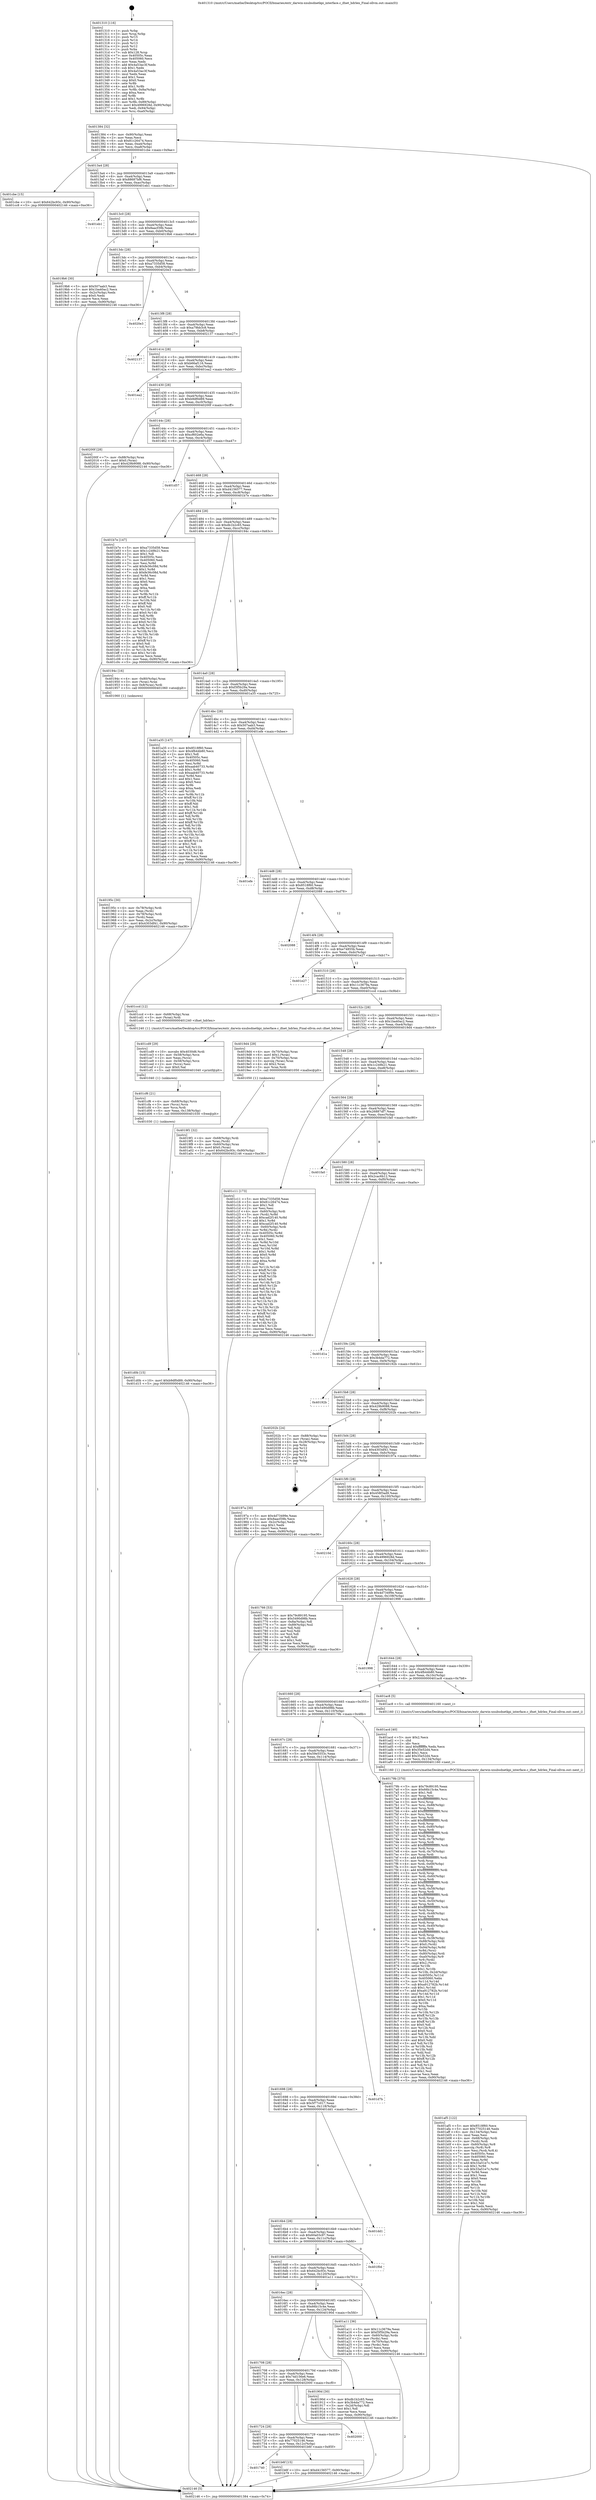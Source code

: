 digraph "0x401310" {
  label = "0x401310 (/mnt/c/Users/mathe/Desktop/tcc/POCII/binaries/extr_darwin-xnubsdnetkpi_interface.c_ifnet_hdrlen_Final-ollvm.out::main(0))"
  labelloc = "t"
  node[shape=record]

  Entry [label="",width=0.3,height=0.3,shape=circle,fillcolor=black,style=filled]
  "0x401384" [label="{
     0x401384 [32]\l
     | [instrs]\l
     &nbsp;&nbsp;0x401384 \<+6\>: mov -0x90(%rbp),%eax\l
     &nbsp;&nbsp;0x40138a \<+2\>: mov %eax,%ecx\l
     &nbsp;&nbsp;0x40138c \<+6\>: sub $0x81c26474,%ecx\l
     &nbsp;&nbsp;0x401392 \<+6\>: mov %eax,-0xa4(%rbp)\l
     &nbsp;&nbsp;0x401398 \<+6\>: mov %ecx,-0xa8(%rbp)\l
     &nbsp;&nbsp;0x40139e \<+6\>: je 0000000000401cbe \<main+0x9ae\>\l
  }"]
  "0x401cbe" [label="{
     0x401cbe [15]\l
     | [instrs]\l
     &nbsp;&nbsp;0x401cbe \<+10\>: movl $0x642bc93c,-0x90(%rbp)\l
     &nbsp;&nbsp;0x401cc8 \<+5\>: jmp 0000000000402146 \<main+0xe36\>\l
  }"]
  "0x4013a4" [label="{
     0x4013a4 [28]\l
     | [instrs]\l
     &nbsp;&nbsp;0x4013a4 \<+5\>: jmp 00000000004013a9 \<main+0x99\>\l
     &nbsp;&nbsp;0x4013a9 \<+6\>: mov -0xa4(%rbp),%eax\l
     &nbsp;&nbsp;0x4013af \<+5\>: sub $0x88687bf6,%eax\l
     &nbsp;&nbsp;0x4013b4 \<+6\>: mov %eax,-0xac(%rbp)\l
     &nbsp;&nbsp;0x4013ba \<+6\>: je 0000000000401eb1 \<main+0xba1\>\l
  }"]
  Exit [label="",width=0.3,height=0.3,shape=circle,fillcolor=black,style=filled,peripheries=2]
  "0x401eb1" [label="{
     0x401eb1\l
  }", style=dashed]
  "0x4013c0" [label="{
     0x4013c0 [28]\l
     | [instrs]\l
     &nbsp;&nbsp;0x4013c0 \<+5\>: jmp 00000000004013c5 \<main+0xb5\>\l
     &nbsp;&nbsp;0x4013c5 \<+6\>: mov -0xa4(%rbp),%eax\l
     &nbsp;&nbsp;0x4013cb \<+5\>: sub $0x8aacf39b,%eax\l
     &nbsp;&nbsp;0x4013d0 \<+6\>: mov %eax,-0xb0(%rbp)\l
     &nbsp;&nbsp;0x4013d6 \<+6\>: je 00000000004019b6 \<main+0x6a6\>\l
  }"]
  "0x401d0b" [label="{
     0x401d0b [15]\l
     | [instrs]\l
     &nbsp;&nbsp;0x401d0b \<+10\>: movl $0xb9df0d89,-0x90(%rbp)\l
     &nbsp;&nbsp;0x401d15 \<+5\>: jmp 0000000000402146 \<main+0xe36\>\l
  }"]
  "0x4019b6" [label="{
     0x4019b6 [30]\l
     | [instrs]\l
     &nbsp;&nbsp;0x4019b6 \<+5\>: mov $0x507aab3,%eax\l
     &nbsp;&nbsp;0x4019bb \<+5\>: mov $0x1ba40ac2,%ecx\l
     &nbsp;&nbsp;0x4019c0 \<+3\>: mov -0x2c(%rbp),%edx\l
     &nbsp;&nbsp;0x4019c3 \<+3\>: cmp $0x0,%edx\l
     &nbsp;&nbsp;0x4019c6 \<+3\>: cmove %ecx,%eax\l
     &nbsp;&nbsp;0x4019c9 \<+6\>: mov %eax,-0x90(%rbp)\l
     &nbsp;&nbsp;0x4019cf \<+5\>: jmp 0000000000402146 \<main+0xe36\>\l
  }"]
  "0x4013dc" [label="{
     0x4013dc [28]\l
     | [instrs]\l
     &nbsp;&nbsp;0x4013dc \<+5\>: jmp 00000000004013e1 \<main+0xd1\>\l
     &nbsp;&nbsp;0x4013e1 \<+6\>: mov -0xa4(%rbp),%eax\l
     &nbsp;&nbsp;0x4013e7 \<+5\>: sub $0xa7335d58,%eax\l
     &nbsp;&nbsp;0x4013ec \<+6\>: mov %eax,-0xb4(%rbp)\l
     &nbsp;&nbsp;0x4013f2 \<+6\>: je 00000000004020e3 \<main+0xdd3\>\l
  }"]
  "0x401cf6" [label="{
     0x401cf6 [21]\l
     | [instrs]\l
     &nbsp;&nbsp;0x401cf6 \<+4\>: mov -0x68(%rbp),%rcx\l
     &nbsp;&nbsp;0x401cfa \<+3\>: mov (%rcx),%rcx\l
     &nbsp;&nbsp;0x401cfd \<+3\>: mov %rcx,%rdi\l
     &nbsp;&nbsp;0x401d00 \<+6\>: mov %eax,-0x138(%rbp)\l
     &nbsp;&nbsp;0x401d06 \<+5\>: call 0000000000401030 \<free@plt\>\l
     | [calls]\l
     &nbsp;&nbsp;0x401030 \{1\} (unknown)\l
  }"]
  "0x4020e3" [label="{
     0x4020e3\l
  }", style=dashed]
  "0x4013f8" [label="{
     0x4013f8 [28]\l
     | [instrs]\l
     &nbsp;&nbsp;0x4013f8 \<+5\>: jmp 00000000004013fd \<main+0xed\>\l
     &nbsp;&nbsp;0x4013fd \<+6\>: mov -0xa4(%rbp),%eax\l
     &nbsp;&nbsp;0x401403 \<+5\>: sub $0xa79bb3c8,%eax\l
     &nbsp;&nbsp;0x401408 \<+6\>: mov %eax,-0xb8(%rbp)\l
     &nbsp;&nbsp;0x40140e \<+6\>: je 0000000000402137 \<main+0xe27\>\l
  }"]
  "0x401cd9" [label="{
     0x401cd9 [29]\l
     | [instrs]\l
     &nbsp;&nbsp;0x401cd9 \<+10\>: movabs $0x4030d6,%rdi\l
     &nbsp;&nbsp;0x401ce3 \<+4\>: mov -0x58(%rbp),%rcx\l
     &nbsp;&nbsp;0x401ce7 \<+2\>: mov %eax,(%rcx)\l
     &nbsp;&nbsp;0x401ce9 \<+4\>: mov -0x58(%rbp),%rcx\l
     &nbsp;&nbsp;0x401ced \<+2\>: mov (%rcx),%esi\l
     &nbsp;&nbsp;0x401cef \<+2\>: mov $0x0,%al\l
     &nbsp;&nbsp;0x401cf1 \<+5\>: call 0000000000401040 \<printf@plt\>\l
     | [calls]\l
     &nbsp;&nbsp;0x401040 \{1\} (unknown)\l
  }"]
  "0x402137" [label="{
     0x402137\l
  }", style=dashed]
  "0x401414" [label="{
     0x401414 [28]\l
     | [instrs]\l
     &nbsp;&nbsp;0x401414 \<+5\>: jmp 0000000000401419 \<main+0x109\>\l
     &nbsp;&nbsp;0x401419 \<+6\>: mov -0xa4(%rbp),%eax\l
     &nbsp;&nbsp;0x40141f \<+5\>: sub $0xb66af116,%eax\l
     &nbsp;&nbsp;0x401424 \<+6\>: mov %eax,-0xbc(%rbp)\l
     &nbsp;&nbsp;0x40142a \<+6\>: je 0000000000401ea2 \<main+0xb92\>\l
  }"]
  "0x401740" [label="{
     0x401740\l
  }", style=dashed]
  "0x401ea2" [label="{
     0x401ea2\l
  }", style=dashed]
  "0x401430" [label="{
     0x401430 [28]\l
     | [instrs]\l
     &nbsp;&nbsp;0x401430 \<+5\>: jmp 0000000000401435 \<main+0x125\>\l
     &nbsp;&nbsp;0x401435 \<+6\>: mov -0xa4(%rbp),%eax\l
     &nbsp;&nbsp;0x40143b \<+5\>: sub $0xb9df0d89,%eax\l
     &nbsp;&nbsp;0x401440 \<+6\>: mov %eax,-0xc0(%rbp)\l
     &nbsp;&nbsp;0x401446 \<+6\>: je 000000000040200f \<main+0xcff\>\l
  }"]
  "0x401b6f" [label="{
     0x401b6f [15]\l
     | [instrs]\l
     &nbsp;&nbsp;0x401b6f \<+10\>: movl $0xd4156577,-0x90(%rbp)\l
     &nbsp;&nbsp;0x401b79 \<+5\>: jmp 0000000000402146 \<main+0xe36\>\l
  }"]
  "0x40200f" [label="{
     0x40200f [28]\l
     | [instrs]\l
     &nbsp;&nbsp;0x40200f \<+7\>: mov -0x88(%rbp),%rax\l
     &nbsp;&nbsp;0x402016 \<+6\>: movl $0x0,(%rax)\l
     &nbsp;&nbsp;0x40201c \<+10\>: movl $0x429b9088,-0x90(%rbp)\l
     &nbsp;&nbsp;0x402026 \<+5\>: jmp 0000000000402146 \<main+0xe36\>\l
  }"]
  "0x40144c" [label="{
     0x40144c [28]\l
     | [instrs]\l
     &nbsp;&nbsp;0x40144c \<+5\>: jmp 0000000000401451 \<main+0x141\>\l
     &nbsp;&nbsp;0x401451 \<+6\>: mov -0xa4(%rbp),%eax\l
     &nbsp;&nbsp;0x401457 \<+5\>: sub $0xcf602e6a,%eax\l
     &nbsp;&nbsp;0x40145c \<+6\>: mov %eax,-0xc4(%rbp)\l
     &nbsp;&nbsp;0x401462 \<+6\>: je 0000000000401d57 \<main+0xa47\>\l
  }"]
  "0x401724" [label="{
     0x401724 [28]\l
     | [instrs]\l
     &nbsp;&nbsp;0x401724 \<+5\>: jmp 0000000000401729 \<main+0x419\>\l
     &nbsp;&nbsp;0x401729 \<+6\>: mov -0xa4(%rbp),%eax\l
     &nbsp;&nbsp;0x40172f \<+5\>: sub $0x77025146,%eax\l
     &nbsp;&nbsp;0x401734 \<+6\>: mov %eax,-0x12c(%rbp)\l
     &nbsp;&nbsp;0x40173a \<+6\>: je 0000000000401b6f \<main+0x85f\>\l
  }"]
  "0x401d57" [label="{
     0x401d57\l
  }", style=dashed]
  "0x401468" [label="{
     0x401468 [28]\l
     | [instrs]\l
     &nbsp;&nbsp;0x401468 \<+5\>: jmp 000000000040146d \<main+0x15d\>\l
     &nbsp;&nbsp;0x40146d \<+6\>: mov -0xa4(%rbp),%eax\l
     &nbsp;&nbsp;0x401473 \<+5\>: sub $0xd4156577,%eax\l
     &nbsp;&nbsp;0x401478 \<+6\>: mov %eax,-0xc8(%rbp)\l
     &nbsp;&nbsp;0x40147e \<+6\>: je 0000000000401b7e \<main+0x86e\>\l
  }"]
  "0x402000" [label="{
     0x402000\l
  }", style=dashed]
  "0x401b7e" [label="{
     0x401b7e [147]\l
     | [instrs]\l
     &nbsp;&nbsp;0x401b7e \<+5\>: mov $0xa7335d58,%eax\l
     &nbsp;&nbsp;0x401b83 \<+5\>: mov $0x1c249b21,%ecx\l
     &nbsp;&nbsp;0x401b88 \<+2\>: mov $0x1,%dl\l
     &nbsp;&nbsp;0x401b8a \<+7\>: mov 0x40505c,%esi\l
     &nbsp;&nbsp;0x401b91 \<+7\>: mov 0x405060,%edi\l
     &nbsp;&nbsp;0x401b98 \<+3\>: mov %esi,%r8d\l
     &nbsp;&nbsp;0x401b9b \<+7\>: add $0xfe36c08d,%r8d\l
     &nbsp;&nbsp;0x401ba2 \<+4\>: sub $0x1,%r8d\l
     &nbsp;&nbsp;0x401ba6 \<+7\>: sub $0xfe36c08d,%r8d\l
     &nbsp;&nbsp;0x401bad \<+4\>: imul %r8d,%esi\l
     &nbsp;&nbsp;0x401bb1 \<+3\>: and $0x1,%esi\l
     &nbsp;&nbsp;0x401bb4 \<+3\>: cmp $0x0,%esi\l
     &nbsp;&nbsp;0x401bb7 \<+4\>: sete %r9b\l
     &nbsp;&nbsp;0x401bbb \<+3\>: cmp $0xa,%edi\l
     &nbsp;&nbsp;0x401bbe \<+4\>: setl %r10b\l
     &nbsp;&nbsp;0x401bc2 \<+3\>: mov %r9b,%r11b\l
     &nbsp;&nbsp;0x401bc5 \<+4\>: xor $0xff,%r11b\l
     &nbsp;&nbsp;0x401bc9 \<+3\>: mov %r10b,%bl\l
     &nbsp;&nbsp;0x401bcc \<+3\>: xor $0xff,%bl\l
     &nbsp;&nbsp;0x401bcf \<+3\>: xor $0x0,%dl\l
     &nbsp;&nbsp;0x401bd2 \<+3\>: mov %r11b,%r14b\l
     &nbsp;&nbsp;0x401bd5 \<+4\>: and $0x0,%r14b\l
     &nbsp;&nbsp;0x401bd9 \<+3\>: and %dl,%r9b\l
     &nbsp;&nbsp;0x401bdc \<+3\>: mov %bl,%r15b\l
     &nbsp;&nbsp;0x401bdf \<+4\>: and $0x0,%r15b\l
     &nbsp;&nbsp;0x401be3 \<+3\>: and %dl,%r10b\l
     &nbsp;&nbsp;0x401be6 \<+3\>: or %r9b,%r14b\l
     &nbsp;&nbsp;0x401be9 \<+3\>: or %r10b,%r15b\l
     &nbsp;&nbsp;0x401bec \<+3\>: xor %r15b,%r14b\l
     &nbsp;&nbsp;0x401bef \<+3\>: or %bl,%r11b\l
     &nbsp;&nbsp;0x401bf2 \<+4\>: xor $0xff,%r11b\l
     &nbsp;&nbsp;0x401bf6 \<+3\>: or $0x0,%dl\l
     &nbsp;&nbsp;0x401bf9 \<+3\>: and %dl,%r11b\l
     &nbsp;&nbsp;0x401bfc \<+3\>: or %r11b,%r14b\l
     &nbsp;&nbsp;0x401bff \<+4\>: test $0x1,%r14b\l
     &nbsp;&nbsp;0x401c03 \<+3\>: cmovne %ecx,%eax\l
     &nbsp;&nbsp;0x401c06 \<+6\>: mov %eax,-0x90(%rbp)\l
     &nbsp;&nbsp;0x401c0c \<+5\>: jmp 0000000000402146 \<main+0xe36\>\l
  }"]
  "0x401484" [label="{
     0x401484 [28]\l
     | [instrs]\l
     &nbsp;&nbsp;0x401484 \<+5\>: jmp 0000000000401489 \<main+0x179\>\l
     &nbsp;&nbsp;0x401489 \<+6\>: mov -0xa4(%rbp),%eax\l
     &nbsp;&nbsp;0x40148f \<+5\>: sub $0xdb1b2c65,%eax\l
     &nbsp;&nbsp;0x401494 \<+6\>: mov %eax,-0xcc(%rbp)\l
     &nbsp;&nbsp;0x40149a \<+6\>: je 000000000040194c \<main+0x63c\>\l
  }"]
  "0x401af5" [label="{
     0x401af5 [122]\l
     | [instrs]\l
     &nbsp;&nbsp;0x401af5 \<+5\>: mov $0x8518f60,%ecx\l
     &nbsp;&nbsp;0x401afa \<+5\>: mov $0x77025146,%edx\l
     &nbsp;&nbsp;0x401aff \<+6\>: mov -0x134(%rbp),%esi\l
     &nbsp;&nbsp;0x401b05 \<+3\>: imul %eax,%esi\l
     &nbsp;&nbsp;0x401b08 \<+4\>: mov -0x68(%rbp),%rdi\l
     &nbsp;&nbsp;0x401b0c \<+3\>: mov (%rdi),%rdi\l
     &nbsp;&nbsp;0x401b0f \<+4\>: mov -0x60(%rbp),%r8\l
     &nbsp;&nbsp;0x401b13 \<+3\>: movslq (%r8),%r8\l
     &nbsp;&nbsp;0x401b16 \<+4\>: mov %esi,(%rdi,%r8,4)\l
     &nbsp;&nbsp;0x401b1a \<+7\>: mov 0x40505c,%eax\l
     &nbsp;&nbsp;0x401b21 \<+7\>: mov 0x405060,%esi\l
     &nbsp;&nbsp;0x401b28 \<+3\>: mov %eax,%r9d\l
     &nbsp;&nbsp;0x401b2b \<+7\>: add $0x33a51e7c,%r9d\l
     &nbsp;&nbsp;0x401b32 \<+4\>: sub $0x1,%r9d\l
     &nbsp;&nbsp;0x401b36 \<+7\>: sub $0x33a51e7c,%r9d\l
     &nbsp;&nbsp;0x401b3d \<+4\>: imul %r9d,%eax\l
     &nbsp;&nbsp;0x401b41 \<+3\>: and $0x1,%eax\l
     &nbsp;&nbsp;0x401b44 \<+3\>: cmp $0x0,%eax\l
     &nbsp;&nbsp;0x401b47 \<+4\>: sete %r10b\l
     &nbsp;&nbsp;0x401b4b \<+3\>: cmp $0xa,%esi\l
     &nbsp;&nbsp;0x401b4e \<+4\>: setl %r11b\l
     &nbsp;&nbsp;0x401b52 \<+3\>: mov %r10b,%bl\l
     &nbsp;&nbsp;0x401b55 \<+3\>: and %r11b,%bl\l
     &nbsp;&nbsp;0x401b58 \<+3\>: xor %r11b,%r10b\l
     &nbsp;&nbsp;0x401b5b \<+3\>: or %r10b,%bl\l
     &nbsp;&nbsp;0x401b5e \<+3\>: test $0x1,%bl\l
     &nbsp;&nbsp;0x401b61 \<+3\>: cmovne %edx,%ecx\l
     &nbsp;&nbsp;0x401b64 \<+6\>: mov %ecx,-0x90(%rbp)\l
     &nbsp;&nbsp;0x401b6a \<+5\>: jmp 0000000000402146 \<main+0xe36\>\l
  }"]
  "0x40194c" [label="{
     0x40194c [16]\l
     | [instrs]\l
     &nbsp;&nbsp;0x40194c \<+4\>: mov -0x80(%rbp),%rax\l
     &nbsp;&nbsp;0x401950 \<+3\>: mov (%rax),%rax\l
     &nbsp;&nbsp;0x401953 \<+4\>: mov 0x8(%rax),%rdi\l
     &nbsp;&nbsp;0x401957 \<+5\>: call 0000000000401060 \<atoi@plt\>\l
     | [calls]\l
     &nbsp;&nbsp;0x401060 \{1\} (unknown)\l
  }"]
  "0x4014a0" [label="{
     0x4014a0 [28]\l
     | [instrs]\l
     &nbsp;&nbsp;0x4014a0 \<+5\>: jmp 00000000004014a5 \<main+0x195\>\l
     &nbsp;&nbsp;0x4014a5 \<+6\>: mov -0xa4(%rbp),%eax\l
     &nbsp;&nbsp;0x4014ab \<+5\>: sub $0xf3f5b29a,%eax\l
     &nbsp;&nbsp;0x4014b0 \<+6\>: mov %eax,-0xd0(%rbp)\l
     &nbsp;&nbsp;0x4014b6 \<+6\>: je 0000000000401a35 \<main+0x725\>\l
  }"]
  "0x401acd" [label="{
     0x401acd [40]\l
     | [instrs]\l
     &nbsp;&nbsp;0x401acd \<+5\>: mov $0x2,%ecx\l
     &nbsp;&nbsp;0x401ad2 \<+1\>: cltd\l
     &nbsp;&nbsp;0x401ad3 \<+2\>: idiv %ecx\l
     &nbsp;&nbsp;0x401ad5 \<+6\>: imul $0xfffffffe,%edx,%ecx\l
     &nbsp;&nbsp;0x401adb \<+6\>: sub $0x35e52d4,%ecx\l
     &nbsp;&nbsp;0x401ae1 \<+3\>: add $0x1,%ecx\l
     &nbsp;&nbsp;0x401ae4 \<+6\>: add $0x35e52d4,%ecx\l
     &nbsp;&nbsp;0x401aea \<+6\>: mov %ecx,-0x134(%rbp)\l
     &nbsp;&nbsp;0x401af0 \<+5\>: call 0000000000401160 \<next_i\>\l
     | [calls]\l
     &nbsp;&nbsp;0x401160 \{1\} (/mnt/c/Users/mathe/Desktop/tcc/POCII/binaries/extr_darwin-xnubsdnetkpi_interface.c_ifnet_hdrlen_Final-ollvm.out::next_i)\l
  }"]
  "0x401a35" [label="{
     0x401a35 [147]\l
     | [instrs]\l
     &nbsp;&nbsp;0x401a35 \<+5\>: mov $0x8518f60,%eax\l
     &nbsp;&nbsp;0x401a3a \<+5\>: mov $0x4fb44b80,%ecx\l
     &nbsp;&nbsp;0x401a3f \<+2\>: mov $0x1,%dl\l
     &nbsp;&nbsp;0x401a41 \<+7\>: mov 0x40505c,%esi\l
     &nbsp;&nbsp;0x401a48 \<+7\>: mov 0x405060,%edi\l
     &nbsp;&nbsp;0x401a4f \<+3\>: mov %esi,%r8d\l
     &nbsp;&nbsp;0x401a52 \<+7\>: add $0xaab40733,%r8d\l
     &nbsp;&nbsp;0x401a59 \<+4\>: sub $0x1,%r8d\l
     &nbsp;&nbsp;0x401a5d \<+7\>: sub $0xaab40733,%r8d\l
     &nbsp;&nbsp;0x401a64 \<+4\>: imul %r8d,%esi\l
     &nbsp;&nbsp;0x401a68 \<+3\>: and $0x1,%esi\l
     &nbsp;&nbsp;0x401a6b \<+3\>: cmp $0x0,%esi\l
     &nbsp;&nbsp;0x401a6e \<+4\>: sete %r9b\l
     &nbsp;&nbsp;0x401a72 \<+3\>: cmp $0xa,%edi\l
     &nbsp;&nbsp;0x401a75 \<+4\>: setl %r10b\l
     &nbsp;&nbsp;0x401a79 \<+3\>: mov %r9b,%r11b\l
     &nbsp;&nbsp;0x401a7c \<+4\>: xor $0xff,%r11b\l
     &nbsp;&nbsp;0x401a80 \<+3\>: mov %r10b,%bl\l
     &nbsp;&nbsp;0x401a83 \<+3\>: xor $0xff,%bl\l
     &nbsp;&nbsp;0x401a86 \<+3\>: xor $0x1,%dl\l
     &nbsp;&nbsp;0x401a89 \<+3\>: mov %r11b,%r14b\l
     &nbsp;&nbsp;0x401a8c \<+4\>: and $0xff,%r14b\l
     &nbsp;&nbsp;0x401a90 \<+3\>: and %dl,%r9b\l
     &nbsp;&nbsp;0x401a93 \<+3\>: mov %bl,%r15b\l
     &nbsp;&nbsp;0x401a96 \<+4\>: and $0xff,%r15b\l
     &nbsp;&nbsp;0x401a9a \<+3\>: and %dl,%r10b\l
     &nbsp;&nbsp;0x401a9d \<+3\>: or %r9b,%r14b\l
     &nbsp;&nbsp;0x401aa0 \<+3\>: or %r10b,%r15b\l
     &nbsp;&nbsp;0x401aa3 \<+3\>: xor %r15b,%r14b\l
     &nbsp;&nbsp;0x401aa6 \<+3\>: or %bl,%r11b\l
     &nbsp;&nbsp;0x401aa9 \<+4\>: xor $0xff,%r11b\l
     &nbsp;&nbsp;0x401aad \<+3\>: or $0x1,%dl\l
     &nbsp;&nbsp;0x401ab0 \<+3\>: and %dl,%r11b\l
     &nbsp;&nbsp;0x401ab3 \<+3\>: or %r11b,%r14b\l
     &nbsp;&nbsp;0x401ab6 \<+4\>: test $0x1,%r14b\l
     &nbsp;&nbsp;0x401aba \<+3\>: cmovne %ecx,%eax\l
     &nbsp;&nbsp;0x401abd \<+6\>: mov %eax,-0x90(%rbp)\l
     &nbsp;&nbsp;0x401ac3 \<+5\>: jmp 0000000000402146 \<main+0xe36\>\l
  }"]
  "0x4014bc" [label="{
     0x4014bc [28]\l
     | [instrs]\l
     &nbsp;&nbsp;0x4014bc \<+5\>: jmp 00000000004014c1 \<main+0x1b1\>\l
     &nbsp;&nbsp;0x4014c1 \<+6\>: mov -0xa4(%rbp),%eax\l
     &nbsp;&nbsp;0x4014c7 \<+5\>: sub $0x507aab3,%eax\l
     &nbsp;&nbsp;0x4014cc \<+6\>: mov %eax,-0xd4(%rbp)\l
     &nbsp;&nbsp;0x4014d2 \<+6\>: je 0000000000401efe \<main+0xbee\>\l
  }"]
  "0x4019f1" [label="{
     0x4019f1 [32]\l
     | [instrs]\l
     &nbsp;&nbsp;0x4019f1 \<+4\>: mov -0x68(%rbp),%rdi\l
     &nbsp;&nbsp;0x4019f5 \<+3\>: mov %rax,(%rdi)\l
     &nbsp;&nbsp;0x4019f8 \<+4\>: mov -0x60(%rbp),%rax\l
     &nbsp;&nbsp;0x4019fc \<+6\>: movl $0x0,(%rax)\l
     &nbsp;&nbsp;0x401a02 \<+10\>: movl $0x642bc93c,-0x90(%rbp)\l
     &nbsp;&nbsp;0x401a0c \<+5\>: jmp 0000000000402146 \<main+0xe36\>\l
  }"]
  "0x401efe" [label="{
     0x401efe\l
  }", style=dashed]
  "0x4014d8" [label="{
     0x4014d8 [28]\l
     | [instrs]\l
     &nbsp;&nbsp;0x4014d8 \<+5\>: jmp 00000000004014dd \<main+0x1cd\>\l
     &nbsp;&nbsp;0x4014dd \<+6\>: mov -0xa4(%rbp),%eax\l
     &nbsp;&nbsp;0x4014e3 \<+5\>: sub $0x8518f60,%eax\l
     &nbsp;&nbsp;0x4014e8 \<+6\>: mov %eax,-0xd8(%rbp)\l
     &nbsp;&nbsp;0x4014ee \<+6\>: je 0000000000402088 \<main+0xd78\>\l
  }"]
  "0x40195c" [label="{
     0x40195c [30]\l
     | [instrs]\l
     &nbsp;&nbsp;0x40195c \<+4\>: mov -0x78(%rbp),%rdi\l
     &nbsp;&nbsp;0x401960 \<+2\>: mov %eax,(%rdi)\l
     &nbsp;&nbsp;0x401962 \<+4\>: mov -0x78(%rbp),%rdi\l
     &nbsp;&nbsp;0x401966 \<+2\>: mov (%rdi),%eax\l
     &nbsp;&nbsp;0x401968 \<+3\>: mov %eax,-0x2c(%rbp)\l
     &nbsp;&nbsp;0x40196b \<+10\>: movl $0x4303df41,-0x90(%rbp)\l
     &nbsp;&nbsp;0x401975 \<+5\>: jmp 0000000000402146 \<main+0xe36\>\l
  }"]
  "0x402088" [label="{
     0x402088\l
  }", style=dashed]
  "0x4014f4" [label="{
     0x4014f4 [28]\l
     | [instrs]\l
     &nbsp;&nbsp;0x4014f4 \<+5\>: jmp 00000000004014f9 \<main+0x1e9\>\l
     &nbsp;&nbsp;0x4014f9 \<+6\>: mov -0xa4(%rbp),%eax\l
     &nbsp;&nbsp;0x4014ff \<+5\>: sub $0xe74855b,%eax\l
     &nbsp;&nbsp;0x401504 \<+6\>: mov %eax,-0xdc(%rbp)\l
     &nbsp;&nbsp;0x40150a \<+6\>: je 0000000000401e27 \<main+0xb17\>\l
  }"]
  "0x401708" [label="{
     0x401708 [28]\l
     | [instrs]\l
     &nbsp;&nbsp;0x401708 \<+5\>: jmp 000000000040170d \<main+0x3fd\>\l
     &nbsp;&nbsp;0x40170d \<+6\>: mov -0xa4(%rbp),%eax\l
     &nbsp;&nbsp;0x401713 \<+5\>: sub $0x74d156e6,%eax\l
     &nbsp;&nbsp;0x401718 \<+6\>: mov %eax,-0x128(%rbp)\l
     &nbsp;&nbsp;0x40171e \<+6\>: je 0000000000402000 \<main+0xcf0\>\l
  }"]
  "0x401e27" [label="{
     0x401e27\l
  }", style=dashed]
  "0x401510" [label="{
     0x401510 [28]\l
     | [instrs]\l
     &nbsp;&nbsp;0x401510 \<+5\>: jmp 0000000000401515 \<main+0x205\>\l
     &nbsp;&nbsp;0x401515 \<+6\>: mov -0xa4(%rbp),%eax\l
     &nbsp;&nbsp;0x40151b \<+5\>: sub $0x11c3679a,%eax\l
     &nbsp;&nbsp;0x401520 \<+6\>: mov %eax,-0xe0(%rbp)\l
     &nbsp;&nbsp;0x401526 \<+6\>: je 0000000000401ccd \<main+0x9bd\>\l
  }"]
  "0x40190d" [label="{
     0x40190d [30]\l
     | [instrs]\l
     &nbsp;&nbsp;0x40190d \<+5\>: mov $0xdb1b2c65,%eax\l
     &nbsp;&nbsp;0x401912 \<+5\>: mov $0x3b4da772,%ecx\l
     &nbsp;&nbsp;0x401917 \<+3\>: mov -0x2d(%rbp),%dl\l
     &nbsp;&nbsp;0x40191a \<+3\>: test $0x1,%dl\l
     &nbsp;&nbsp;0x40191d \<+3\>: cmovne %ecx,%eax\l
     &nbsp;&nbsp;0x401920 \<+6\>: mov %eax,-0x90(%rbp)\l
     &nbsp;&nbsp;0x401926 \<+5\>: jmp 0000000000402146 \<main+0xe36\>\l
  }"]
  "0x401ccd" [label="{
     0x401ccd [12]\l
     | [instrs]\l
     &nbsp;&nbsp;0x401ccd \<+4\>: mov -0x68(%rbp),%rax\l
     &nbsp;&nbsp;0x401cd1 \<+3\>: mov (%rax),%rdi\l
     &nbsp;&nbsp;0x401cd4 \<+5\>: call 0000000000401240 \<ifnet_hdrlen\>\l
     | [calls]\l
     &nbsp;&nbsp;0x401240 \{1\} (/mnt/c/Users/mathe/Desktop/tcc/POCII/binaries/extr_darwin-xnubsdnetkpi_interface.c_ifnet_hdrlen_Final-ollvm.out::ifnet_hdrlen)\l
  }"]
  "0x40152c" [label="{
     0x40152c [28]\l
     | [instrs]\l
     &nbsp;&nbsp;0x40152c \<+5\>: jmp 0000000000401531 \<main+0x221\>\l
     &nbsp;&nbsp;0x401531 \<+6\>: mov -0xa4(%rbp),%eax\l
     &nbsp;&nbsp;0x401537 \<+5\>: sub $0x1ba40ac2,%eax\l
     &nbsp;&nbsp;0x40153c \<+6\>: mov %eax,-0xe4(%rbp)\l
     &nbsp;&nbsp;0x401542 \<+6\>: je 00000000004019d4 \<main+0x6c4\>\l
  }"]
  "0x4016ec" [label="{
     0x4016ec [28]\l
     | [instrs]\l
     &nbsp;&nbsp;0x4016ec \<+5\>: jmp 00000000004016f1 \<main+0x3e1\>\l
     &nbsp;&nbsp;0x4016f1 \<+6\>: mov -0xa4(%rbp),%eax\l
     &nbsp;&nbsp;0x4016f7 \<+5\>: sub $0x66b15c4e,%eax\l
     &nbsp;&nbsp;0x4016fc \<+6\>: mov %eax,-0x124(%rbp)\l
     &nbsp;&nbsp;0x401702 \<+6\>: je 000000000040190d \<main+0x5fd\>\l
  }"]
  "0x4019d4" [label="{
     0x4019d4 [29]\l
     | [instrs]\l
     &nbsp;&nbsp;0x4019d4 \<+4\>: mov -0x70(%rbp),%rax\l
     &nbsp;&nbsp;0x4019d8 \<+6\>: movl $0x1,(%rax)\l
     &nbsp;&nbsp;0x4019de \<+4\>: mov -0x70(%rbp),%rax\l
     &nbsp;&nbsp;0x4019e2 \<+3\>: movslq (%rax),%rax\l
     &nbsp;&nbsp;0x4019e5 \<+4\>: shl $0x2,%rax\l
     &nbsp;&nbsp;0x4019e9 \<+3\>: mov %rax,%rdi\l
     &nbsp;&nbsp;0x4019ec \<+5\>: call 0000000000401050 \<malloc@plt\>\l
     | [calls]\l
     &nbsp;&nbsp;0x401050 \{1\} (unknown)\l
  }"]
  "0x401548" [label="{
     0x401548 [28]\l
     | [instrs]\l
     &nbsp;&nbsp;0x401548 \<+5\>: jmp 000000000040154d \<main+0x23d\>\l
     &nbsp;&nbsp;0x40154d \<+6\>: mov -0xa4(%rbp),%eax\l
     &nbsp;&nbsp;0x401553 \<+5\>: sub $0x1c249b21,%eax\l
     &nbsp;&nbsp;0x401558 \<+6\>: mov %eax,-0xe8(%rbp)\l
     &nbsp;&nbsp;0x40155e \<+6\>: je 0000000000401c11 \<main+0x901\>\l
  }"]
  "0x401a11" [label="{
     0x401a11 [36]\l
     | [instrs]\l
     &nbsp;&nbsp;0x401a11 \<+5\>: mov $0x11c3679a,%eax\l
     &nbsp;&nbsp;0x401a16 \<+5\>: mov $0xf3f5b29a,%ecx\l
     &nbsp;&nbsp;0x401a1b \<+4\>: mov -0x60(%rbp),%rdx\l
     &nbsp;&nbsp;0x401a1f \<+2\>: mov (%rdx),%esi\l
     &nbsp;&nbsp;0x401a21 \<+4\>: mov -0x70(%rbp),%rdx\l
     &nbsp;&nbsp;0x401a25 \<+2\>: cmp (%rdx),%esi\l
     &nbsp;&nbsp;0x401a27 \<+3\>: cmovl %ecx,%eax\l
     &nbsp;&nbsp;0x401a2a \<+6\>: mov %eax,-0x90(%rbp)\l
     &nbsp;&nbsp;0x401a30 \<+5\>: jmp 0000000000402146 \<main+0xe36\>\l
  }"]
  "0x401c11" [label="{
     0x401c11 [173]\l
     | [instrs]\l
     &nbsp;&nbsp;0x401c11 \<+5\>: mov $0xa7335d58,%eax\l
     &nbsp;&nbsp;0x401c16 \<+5\>: mov $0x81c26474,%ecx\l
     &nbsp;&nbsp;0x401c1b \<+2\>: mov $0x1,%dl\l
     &nbsp;&nbsp;0x401c1d \<+2\>: xor %esi,%esi\l
     &nbsp;&nbsp;0x401c1f \<+4\>: mov -0x60(%rbp),%rdi\l
     &nbsp;&nbsp;0x401c23 \<+3\>: mov (%rdi),%r8d\l
     &nbsp;&nbsp;0x401c26 \<+7\>: sub $0xcad2f140,%r8d\l
     &nbsp;&nbsp;0x401c2d \<+4\>: add $0x1,%r8d\l
     &nbsp;&nbsp;0x401c31 \<+7\>: add $0xcad2f140,%r8d\l
     &nbsp;&nbsp;0x401c38 \<+4\>: mov -0x60(%rbp),%rdi\l
     &nbsp;&nbsp;0x401c3c \<+3\>: mov %r8d,(%rdi)\l
     &nbsp;&nbsp;0x401c3f \<+8\>: mov 0x40505c,%r8d\l
     &nbsp;&nbsp;0x401c47 \<+8\>: mov 0x405060,%r9d\l
     &nbsp;&nbsp;0x401c4f \<+3\>: sub $0x1,%esi\l
     &nbsp;&nbsp;0x401c52 \<+3\>: mov %r8d,%r10d\l
     &nbsp;&nbsp;0x401c55 \<+3\>: add %esi,%r10d\l
     &nbsp;&nbsp;0x401c58 \<+4\>: imul %r10d,%r8d\l
     &nbsp;&nbsp;0x401c5c \<+4\>: and $0x1,%r8d\l
     &nbsp;&nbsp;0x401c60 \<+4\>: cmp $0x0,%r8d\l
     &nbsp;&nbsp;0x401c64 \<+4\>: sete %r11b\l
     &nbsp;&nbsp;0x401c68 \<+4\>: cmp $0xa,%r9d\l
     &nbsp;&nbsp;0x401c6c \<+3\>: setl %bl\l
     &nbsp;&nbsp;0x401c6f \<+3\>: mov %r11b,%r14b\l
     &nbsp;&nbsp;0x401c72 \<+4\>: xor $0xff,%r14b\l
     &nbsp;&nbsp;0x401c76 \<+3\>: mov %bl,%r15b\l
     &nbsp;&nbsp;0x401c79 \<+4\>: xor $0xff,%r15b\l
     &nbsp;&nbsp;0x401c7d \<+3\>: xor $0x0,%dl\l
     &nbsp;&nbsp;0x401c80 \<+3\>: mov %r14b,%r12b\l
     &nbsp;&nbsp;0x401c83 \<+4\>: and $0x0,%r12b\l
     &nbsp;&nbsp;0x401c87 \<+3\>: and %dl,%r11b\l
     &nbsp;&nbsp;0x401c8a \<+3\>: mov %r15b,%r13b\l
     &nbsp;&nbsp;0x401c8d \<+4\>: and $0x0,%r13b\l
     &nbsp;&nbsp;0x401c91 \<+2\>: and %dl,%bl\l
     &nbsp;&nbsp;0x401c93 \<+3\>: or %r11b,%r12b\l
     &nbsp;&nbsp;0x401c96 \<+3\>: or %bl,%r13b\l
     &nbsp;&nbsp;0x401c99 \<+3\>: xor %r13b,%r12b\l
     &nbsp;&nbsp;0x401c9c \<+3\>: or %r15b,%r14b\l
     &nbsp;&nbsp;0x401c9f \<+4\>: xor $0xff,%r14b\l
     &nbsp;&nbsp;0x401ca3 \<+3\>: or $0x0,%dl\l
     &nbsp;&nbsp;0x401ca6 \<+3\>: and %dl,%r14b\l
     &nbsp;&nbsp;0x401ca9 \<+3\>: or %r14b,%r12b\l
     &nbsp;&nbsp;0x401cac \<+4\>: test $0x1,%r12b\l
     &nbsp;&nbsp;0x401cb0 \<+3\>: cmovne %ecx,%eax\l
     &nbsp;&nbsp;0x401cb3 \<+6\>: mov %eax,-0x90(%rbp)\l
     &nbsp;&nbsp;0x401cb9 \<+5\>: jmp 0000000000402146 \<main+0xe36\>\l
  }"]
  "0x401564" [label="{
     0x401564 [28]\l
     | [instrs]\l
     &nbsp;&nbsp;0x401564 \<+5\>: jmp 0000000000401569 \<main+0x259\>\l
     &nbsp;&nbsp;0x401569 \<+6\>: mov -0xa4(%rbp),%eax\l
     &nbsp;&nbsp;0x40156f \<+5\>: sub $0x26887df7,%eax\l
     &nbsp;&nbsp;0x401574 \<+6\>: mov %eax,-0xec(%rbp)\l
     &nbsp;&nbsp;0x40157a \<+6\>: je 0000000000401fa0 \<main+0xc90\>\l
  }"]
  "0x4016d0" [label="{
     0x4016d0 [28]\l
     | [instrs]\l
     &nbsp;&nbsp;0x4016d0 \<+5\>: jmp 00000000004016d5 \<main+0x3c5\>\l
     &nbsp;&nbsp;0x4016d5 \<+6\>: mov -0xa4(%rbp),%eax\l
     &nbsp;&nbsp;0x4016db \<+5\>: sub $0x642bc93c,%eax\l
     &nbsp;&nbsp;0x4016e0 \<+6\>: mov %eax,-0x120(%rbp)\l
     &nbsp;&nbsp;0x4016e6 \<+6\>: je 0000000000401a11 \<main+0x701\>\l
  }"]
  "0x401fa0" [label="{
     0x401fa0\l
  }", style=dashed]
  "0x401580" [label="{
     0x401580 [28]\l
     | [instrs]\l
     &nbsp;&nbsp;0x401580 \<+5\>: jmp 0000000000401585 \<main+0x275\>\l
     &nbsp;&nbsp;0x401585 \<+6\>: mov -0xa4(%rbp),%eax\l
     &nbsp;&nbsp;0x40158b \<+5\>: sub $0x2cac6b12,%eax\l
     &nbsp;&nbsp;0x401590 \<+6\>: mov %eax,-0xf0(%rbp)\l
     &nbsp;&nbsp;0x401596 \<+6\>: je 0000000000401d1a \<main+0xa0a\>\l
  }"]
  "0x401f0d" [label="{
     0x401f0d\l
  }", style=dashed]
  "0x401d1a" [label="{
     0x401d1a\l
  }", style=dashed]
  "0x40159c" [label="{
     0x40159c [28]\l
     | [instrs]\l
     &nbsp;&nbsp;0x40159c \<+5\>: jmp 00000000004015a1 \<main+0x291\>\l
     &nbsp;&nbsp;0x4015a1 \<+6\>: mov -0xa4(%rbp),%eax\l
     &nbsp;&nbsp;0x4015a7 \<+5\>: sub $0x3b4da772,%eax\l
     &nbsp;&nbsp;0x4015ac \<+6\>: mov %eax,-0xf4(%rbp)\l
     &nbsp;&nbsp;0x4015b2 \<+6\>: je 000000000040192b \<main+0x61b\>\l
  }"]
  "0x4016b4" [label="{
     0x4016b4 [28]\l
     | [instrs]\l
     &nbsp;&nbsp;0x4016b4 \<+5\>: jmp 00000000004016b9 \<main+0x3a9\>\l
     &nbsp;&nbsp;0x4016b9 \<+6\>: mov -0xa4(%rbp),%eax\l
     &nbsp;&nbsp;0x4016bf \<+5\>: sub $0x60a03c97,%eax\l
     &nbsp;&nbsp;0x4016c4 \<+6\>: mov %eax,-0x11c(%rbp)\l
     &nbsp;&nbsp;0x4016ca \<+6\>: je 0000000000401f0d \<main+0xbfd\>\l
  }"]
  "0x40192b" [label="{
     0x40192b\l
  }", style=dashed]
  "0x4015b8" [label="{
     0x4015b8 [28]\l
     | [instrs]\l
     &nbsp;&nbsp;0x4015b8 \<+5\>: jmp 00000000004015bd \<main+0x2ad\>\l
     &nbsp;&nbsp;0x4015bd \<+6\>: mov -0xa4(%rbp),%eax\l
     &nbsp;&nbsp;0x4015c3 \<+5\>: sub $0x429b9088,%eax\l
     &nbsp;&nbsp;0x4015c8 \<+6\>: mov %eax,-0xf8(%rbp)\l
     &nbsp;&nbsp;0x4015ce \<+6\>: je 000000000040202b \<main+0xd1b\>\l
  }"]
  "0x401dd1" [label="{
     0x401dd1\l
  }", style=dashed]
  "0x40202b" [label="{
     0x40202b [24]\l
     | [instrs]\l
     &nbsp;&nbsp;0x40202b \<+7\>: mov -0x88(%rbp),%rax\l
     &nbsp;&nbsp;0x402032 \<+2\>: mov (%rax),%eax\l
     &nbsp;&nbsp;0x402034 \<+4\>: lea -0x28(%rbp),%rsp\l
     &nbsp;&nbsp;0x402038 \<+1\>: pop %rbx\l
     &nbsp;&nbsp;0x402039 \<+2\>: pop %r12\l
     &nbsp;&nbsp;0x40203b \<+2\>: pop %r13\l
     &nbsp;&nbsp;0x40203d \<+2\>: pop %r14\l
     &nbsp;&nbsp;0x40203f \<+2\>: pop %r15\l
     &nbsp;&nbsp;0x402041 \<+1\>: pop %rbp\l
     &nbsp;&nbsp;0x402042 \<+1\>: ret\l
  }"]
  "0x4015d4" [label="{
     0x4015d4 [28]\l
     | [instrs]\l
     &nbsp;&nbsp;0x4015d4 \<+5\>: jmp 00000000004015d9 \<main+0x2c9\>\l
     &nbsp;&nbsp;0x4015d9 \<+6\>: mov -0xa4(%rbp),%eax\l
     &nbsp;&nbsp;0x4015df \<+5\>: sub $0x4303df41,%eax\l
     &nbsp;&nbsp;0x4015e4 \<+6\>: mov %eax,-0xfc(%rbp)\l
     &nbsp;&nbsp;0x4015ea \<+6\>: je 000000000040197a \<main+0x66a\>\l
  }"]
  "0x401698" [label="{
     0x401698 [28]\l
     | [instrs]\l
     &nbsp;&nbsp;0x401698 \<+5\>: jmp 000000000040169d \<main+0x38d\>\l
     &nbsp;&nbsp;0x40169d \<+6\>: mov -0xa4(%rbp),%eax\l
     &nbsp;&nbsp;0x4016a3 \<+5\>: sub $0x5f77c017,%eax\l
     &nbsp;&nbsp;0x4016a8 \<+6\>: mov %eax,-0x118(%rbp)\l
     &nbsp;&nbsp;0x4016ae \<+6\>: je 0000000000401dd1 \<main+0xac1\>\l
  }"]
  "0x40197a" [label="{
     0x40197a [30]\l
     | [instrs]\l
     &nbsp;&nbsp;0x40197a \<+5\>: mov $0x4d73499e,%eax\l
     &nbsp;&nbsp;0x40197f \<+5\>: mov $0x8aacf39b,%ecx\l
     &nbsp;&nbsp;0x401984 \<+3\>: mov -0x2c(%rbp),%edx\l
     &nbsp;&nbsp;0x401987 \<+3\>: cmp $0x1,%edx\l
     &nbsp;&nbsp;0x40198a \<+3\>: cmovl %ecx,%eax\l
     &nbsp;&nbsp;0x40198d \<+6\>: mov %eax,-0x90(%rbp)\l
     &nbsp;&nbsp;0x401993 \<+5\>: jmp 0000000000402146 \<main+0xe36\>\l
  }"]
  "0x4015f0" [label="{
     0x4015f0 [28]\l
     | [instrs]\l
     &nbsp;&nbsp;0x4015f0 \<+5\>: jmp 00000000004015f5 \<main+0x2e5\>\l
     &nbsp;&nbsp;0x4015f5 \<+6\>: mov -0xa4(%rbp),%eax\l
     &nbsp;&nbsp;0x4015fb \<+5\>: sub $0x458f3ad9,%eax\l
     &nbsp;&nbsp;0x401600 \<+6\>: mov %eax,-0x100(%rbp)\l
     &nbsp;&nbsp;0x401606 \<+6\>: je 000000000040210d \<main+0xdfd\>\l
  }"]
  "0x401d7b" [label="{
     0x401d7b\l
  }", style=dashed]
  "0x40210d" [label="{
     0x40210d\l
  }", style=dashed]
  "0x40160c" [label="{
     0x40160c [28]\l
     | [instrs]\l
     &nbsp;&nbsp;0x40160c \<+5\>: jmp 0000000000401611 \<main+0x301\>\l
     &nbsp;&nbsp;0x401611 \<+6\>: mov -0xa4(%rbp),%eax\l
     &nbsp;&nbsp;0x401617 \<+5\>: sub $0x4996928d,%eax\l
     &nbsp;&nbsp;0x40161c \<+6\>: mov %eax,-0x104(%rbp)\l
     &nbsp;&nbsp;0x401622 \<+6\>: je 0000000000401766 \<main+0x456\>\l
  }"]
  "0x40167c" [label="{
     0x40167c [28]\l
     | [instrs]\l
     &nbsp;&nbsp;0x40167c \<+5\>: jmp 0000000000401681 \<main+0x371\>\l
     &nbsp;&nbsp;0x401681 \<+6\>: mov -0xa4(%rbp),%eax\l
     &nbsp;&nbsp;0x401687 \<+5\>: sub $0x59e5553c,%eax\l
     &nbsp;&nbsp;0x40168c \<+6\>: mov %eax,-0x114(%rbp)\l
     &nbsp;&nbsp;0x401692 \<+6\>: je 0000000000401d7b \<main+0xa6b\>\l
  }"]
  "0x401766" [label="{
     0x401766 [53]\l
     | [instrs]\l
     &nbsp;&nbsp;0x401766 \<+5\>: mov $0x79c89195,%eax\l
     &nbsp;&nbsp;0x40176b \<+5\>: mov $0x5490d98b,%ecx\l
     &nbsp;&nbsp;0x401770 \<+6\>: mov -0x8a(%rbp),%dl\l
     &nbsp;&nbsp;0x401776 \<+7\>: mov -0x89(%rbp),%sil\l
     &nbsp;&nbsp;0x40177d \<+3\>: mov %dl,%dil\l
     &nbsp;&nbsp;0x401780 \<+3\>: and %sil,%dil\l
     &nbsp;&nbsp;0x401783 \<+3\>: xor %sil,%dl\l
     &nbsp;&nbsp;0x401786 \<+3\>: or %dl,%dil\l
     &nbsp;&nbsp;0x401789 \<+4\>: test $0x1,%dil\l
     &nbsp;&nbsp;0x40178d \<+3\>: cmovne %ecx,%eax\l
     &nbsp;&nbsp;0x401790 \<+6\>: mov %eax,-0x90(%rbp)\l
     &nbsp;&nbsp;0x401796 \<+5\>: jmp 0000000000402146 \<main+0xe36\>\l
  }"]
  "0x401628" [label="{
     0x401628 [28]\l
     | [instrs]\l
     &nbsp;&nbsp;0x401628 \<+5\>: jmp 000000000040162d \<main+0x31d\>\l
     &nbsp;&nbsp;0x40162d \<+6\>: mov -0xa4(%rbp),%eax\l
     &nbsp;&nbsp;0x401633 \<+5\>: sub $0x4d73499e,%eax\l
     &nbsp;&nbsp;0x401638 \<+6\>: mov %eax,-0x108(%rbp)\l
     &nbsp;&nbsp;0x40163e \<+6\>: je 0000000000401998 \<main+0x688\>\l
  }"]
  "0x402146" [label="{
     0x402146 [5]\l
     | [instrs]\l
     &nbsp;&nbsp;0x402146 \<+5\>: jmp 0000000000401384 \<main+0x74\>\l
  }"]
  "0x401310" [label="{
     0x401310 [116]\l
     | [instrs]\l
     &nbsp;&nbsp;0x401310 \<+1\>: push %rbp\l
     &nbsp;&nbsp;0x401311 \<+3\>: mov %rsp,%rbp\l
     &nbsp;&nbsp;0x401314 \<+2\>: push %r15\l
     &nbsp;&nbsp;0x401316 \<+2\>: push %r14\l
     &nbsp;&nbsp;0x401318 \<+2\>: push %r13\l
     &nbsp;&nbsp;0x40131a \<+2\>: push %r12\l
     &nbsp;&nbsp;0x40131c \<+1\>: push %rbx\l
     &nbsp;&nbsp;0x40131d \<+7\>: sub $0x128,%rsp\l
     &nbsp;&nbsp;0x401324 \<+7\>: mov 0x40505c,%eax\l
     &nbsp;&nbsp;0x40132b \<+7\>: mov 0x405060,%ecx\l
     &nbsp;&nbsp;0x401332 \<+2\>: mov %eax,%edx\l
     &nbsp;&nbsp;0x401334 \<+6\>: add $0x4a53ac3f,%edx\l
     &nbsp;&nbsp;0x40133a \<+3\>: sub $0x1,%edx\l
     &nbsp;&nbsp;0x40133d \<+6\>: sub $0x4a53ac3f,%edx\l
     &nbsp;&nbsp;0x401343 \<+3\>: imul %edx,%eax\l
     &nbsp;&nbsp;0x401346 \<+3\>: and $0x1,%eax\l
     &nbsp;&nbsp;0x401349 \<+3\>: cmp $0x0,%eax\l
     &nbsp;&nbsp;0x40134c \<+4\>: sete %r8b\l
     &nbsp;&nbsp;0x401350 \<+4\>: and $0x1,%r8b\l
     &nbsp;&nbsp;0x401354 \<+7\>: mov %r8b,-0x8a(%rbp)\l
     &nbsp;&nbsp;0x40135b \<+3\>: cmp $0xa,%ecx\l
     &nbsp;&nbsp;0x40135e \<+4\>: setl %r8b\l
     &nbsp;&nbsp;0x401362 \<+4\>: and $0x1,%r8b\l
     &nbsp;&nbsp;0x401366 \<+7\>: mov %r8b,-0x89(%rbp)\l
     &nbsp;&nbsp;0x40136d \<+10\>: movl $0x4996928d,-0x90(%rbp)\l
     &nbsp;&nbsp;0x401377 \<+6\>: mov %edi,-0x94(%rbp)\l
     &nbsp;&nbsp;0x40137d \<+7\>: mov %rsi,-0xa0(%rbp)\l
  }"]
  "0x40179b" [label="{
     0x40179b [370]\l
     | [instrs]\l
     &nbsp;&nbsp;0x40179b \<+5\>: mov $0x79c89195,%eax\l
     &nbsp;&nbsp;0x4017a0 \<+5\>: mov $0x66b15c4e,%ecx\l
     &nbsp;&nbsp;0x4017a5 \<+2\>: mov $0x1,%dl\l
     &nbsp;&nbsp;0x4017a7 \<+3\>: mov %rsp,%rsi\l
     &nbsp;&nbsp;0x4017aa \<+4\>: add $0xfffffffffffffff0,%rsi\l
     &nbsp;&nbsp;0x4017ae \<+3\>: mov %rsi,%rsp\l
     &nbsp;&nbsp;0x4017b1 \<+7\>: mov %rsi,-0x88(%rbp)\l
     &nbsp;&nbsp;0x4017b8 \<+3\>: mov %rsp,%rsi\l
     &nbsp;&nbsp;0x4017bb \<+4\>: add $0xfffffffffffffff0,%rsi\l
     &nbsp;&nbsp;0x4017bf \<+3\>: mov %rsi,%rsp\l
     &nbsp;&nbsp;0x4017c2 \<+3\>: mov %rsp,%rdi\l
     &nbsp;&nbsp;0x4017c5 \<+4\>: add $0xfffffffffffffff0,%rdi\l
     &nbsp;&nbsp;0x4017c9 \<+3\>: mov %rdi,%rsp\l
     &nbsp;&nbsp;0x4017cc \<+4\>: mov %rdi,-0x80(%rbp)\l
     &nbsp;&nbsp;0x4017d0 \<+3\>: mov %rsp,%rdi\l
     &nbsp;&nbsp;0x4017d3 \<+4\>: add $0xfffffffffffffff0,%rdi\l
     &nbsp;&nbsp;0x4017d7 \<+3\>: mov %rdi,%rsp\l
     &nbsp;&nbsp;0x4017da \<+4\>: mov %rdi,-0x78(%rbp)\l
     &nbsp;&nbsp;0x4017de \<+3\>: mov %rsp,%rdi\l
     &nbsp;&nbsp;0x4017e1 \<+4\>: add $0xfffffffffffffff0,%rdi\l
     &nbsp;&nbsp;0x4017e5 \<+3\>: mov %rdi,%rsp\l
     &nbsp;&nbsp;0x4017e8 \<+4\>: mov %rdi,-0x70(%rbp)\l
     &nbsp;&nbsp;0x4017ec \<+3\>: mov %rsp,%rdi\l
     &nbsp;&nbsp;0x4017ef \<+4\>: add $0xfffffffffffffff0,%rdi\l
     &nbsp;&nbsp;0x4017f3 \<+3\>: mov %rdi,%rsp\l
     &nbsp;&nbsp;0x4017f6 \<+4\>: mov %rdi,-0x68(%rbp)\l
     &nbsp;&nbsp;0x4017fa \<+3\>: mov %rsp,%rdi\l
     &nbsp;&nbsp;0x4017fd \<+4\>: add $0xfffffffffffffff0,%rdi\l
     &nbsp;&nbsp;0x401801 \<+3\>: mov %rdi,%rsp\l
     &nbsp;&nbsp;0x401804 \<+4\>: mov %rdi,-0x60(%rbp)\l
     &nbsp;&nbsp;0x401808 \<+3\>: mov %rsp,%rdi\l
     &nbsp;&nbsp;0x40180b \<+4\>: add $0xfffffffffffffff0,%rdi\l
     &nbsp;&nbsp;0x40180f \<+3\>: mov %rdi,%rsp\l
     &nbsp;&nbsp;0x401812 \<+4\>: mov %rdi,-0x58(%rbp)\l
     &nbsp;&nbsp;0x401816 \<+3\>: mov %rsp,%rdi\l
     &nbsp;&nbsp;0x401819 \<+4\>: add $0xfffffffffffffff0,%rdi\l
     &nbsp;&nbsp;0x40181d \<+3\>: mov %rdi,%rsp\l
     &nbsp;&nbsp;0x401820 \<+4\>: mov %rdi,-0x50(%rbp)\l
     &nbsp;&nbsp;0x401824 \<+3\>: mov %rsp,%rdi\l
     &nbsp;&nbsp;0x401827 \<+4\>: add $0xfffffffffffffff0,%rdi\l
     &nbsp;&nbsp;0x40182b \<+3\>: mov %rdi,%rsp\l
     &nbsp;&nbsp;0x40182e \<+4\>: mov %rdi,-0x48(%rbp)\l
     &nbsp;&nbsp;0x401832 \<+3\>: mov %rsp,%rdi\l
     &nbsp;&nbsp;0x401835 \<+4\>: add $0xfffffffffffffff0,%rdi\l
     &nbsp;&nbsp;0x401839 \<+3\>: mov %rdi,%rsp\l
     &nbsp;&nbsp;0x40183c \<+4\>: mov %rdi,-0x40(%rbp)\l
     &nbsp;&nbsp;0x401840 \<+3\>: mov %rsp,%rdi\l
     &nbsp;&nbsp;0x401843 \<+4\>: add $0xfffffffffffffff0,%rdi\l
     &nbsp;&nbsp;0x401847 \<+3\>: mov %rdi,%rsp\l
     &nbsp;&nbsp;0x40184a \<+4\>: mov %rdi,-0x38(%rbp)\l
     &nbsp;&nbsp;0x40184e \<+7\>: mov -0x88(%rbp),%rdi\l
     &nbsp;&nbsp;0x401855 \<+6\>: movl $0x0,(%rdi)\l
     &nbsp;&nbsp;0x40185b \<+7\>: mov -0x94(%rbp),%r8d\l
     &nbsp;&nbsp;0x401862 \<+3\>: mov %r8d,(%rsi)\l
     &nbsp;&nbsp;0x401865 \<+4\>: mov -0x80(%rbp),%rdi\l
     &nbsp;&nbsp;0x401869 \<+7\>: mov -0xa0(%rbp),%r9\l
     &nbsp;&nbsp;0x401870 \<+3\>: mov %r9,(%rdi)\l
     &nbsp;&nbsp;0x401873 \<+3\>: cmpl $0x2,(%rsi)\l
     &nbsp;&nbsp;0x401876 \<+4\>: setne %r10b\l
     &nbsp;&nbsp;0x40187a \<+4\>: and $0x1,%r10b\l
     &nbsp;&nbsp;0x40187e \<+4\>: mov %r10b,-0x2d(%rbp)\l
     &nbsp;&nbsp;0x401882 \<+8\>: mov 0x40505c,%r11d\l
     &nbsp;&nbsp;0x40188a \<+7\>: mov 0x405060,%ebx\l
     &nbsp;&nbsp;0x401891 \<+3\>: mov %r11d,%r14d\l
     &nbsp;&nbsp;0x401894 \<+7\>: sub $0xa912782b,%r14d\l
     &nbsp;&nbsp;0x40189b \<+4\>: sub $0x1,%r14d\l
     &nbsp;&nbsp;0x40189f \<+7\>: add $0xa912782b,%r14d\l
     &nbsp;&nbsp;0x4018a6 \<+4\>: imul %r14d,%r11d\l
     &nbsp;&nbsp;0x4018aa \<+4\>: and $0x1,%r11d\l
     &nbsp;&nbsp;0x4018ae \<+4\>: cmp $0x0,%r11d\l
     &nbsp;&nbsp;0x4018b2 \<+4\>: sete %r10b\l
     &nbsp;&nbsp;0x4018b6 \<+3\>: cmp $0xa,%ebx\l
     &nbsp;&nbsp;0x4018b9 \<+4\>: setl %r15b\l
     &nbsp;&nbsp;0x4018bd \<+3\>: mov %r10b,%r12b\l
     &nbsp;&nbsp;0x4018c0 \<+4\>: xor $0xff,%r12b\l
     &nbsp;&nbsp;0x4018c4 \<+3\>: mov %r15b,%r13b\l
     &nbsp;&nbsp;0x4018c7 \<+4\>: xor $0xff,%r13b\l
     &nbsp;&nbsp;0x4018cb \<+3\>: xor $0x0,%dl\l
     &nbsp;&nbsp;0x4018ce \<+3\>: mov %r12b,%sil\l
     &nbsp;&nbsp;0x4018d1 \<+4\>: and $0x0,%sil\l
     &nbsp;&nbsp;0x4018d5 \<+3\>: and %dl,%r10b\l
     &nbsp;&nbsp;0x4018d8 \<+3\>: mov %r13b,%dil\l
     &nbsp;&nbsp;0x4018db \<+4\>: and $0x0,%dil\l
     &nbsp;&nbsp;0x4018df \<+3\>: and %dl,%r15b\l
     &nbsp;&nbsp;0x4018e2 \<+3\>: or %r10b,%sil\l
     &nbsp;&nbsp;0x4018e5 \<+3\>: or %r15b,%dil\l
     &nbsp;&nbsp;0x4018e8 \<+3\>: xor %dil,%sil\l
     &nbsp;&nbsp;0x4018eb \<+3\>: or %r13b,%r12b\l
     &nbsp;&nbsp;0x4018ee \<+4\>: xor $0xff,%r12b\l
     &nbsp;&nbsp;0x4018f2 \<+3\>: or $0x0,%dl\l
     &nbsp;&nbsp;0x4018f5 \<+3\>: and %dl,%r12b\l
     &nbsp;&nbsp;0x4018f8 \<+3\>: or %r12b,%sil\l
     &nbsp;&nbsp;0x4018fb \<+4\>: test $0x1,%sil\l
     &nbsp;&nbsp;0x4018ff \<+3\>: cmovne %ecx,%eax\l
     &nbsp;&nbsp;0x401902 \<+6\>: mov %eax,-0x90(%rbp)\l
     &nbsp;&nbsp;0x401908 \<+5\>: jmp 0000000000402146 \<main+0xe36\>\l
  }"]
  "0x401998" [label="{
     0x401998\l
  }", style=dashed]
  "0x401644" [label="{
     0x401644 [28]\l
     | [instrs]\l
     &nbsp;&nbsp;0x401644 \<+5\>: jmp 0000000000401649 \<main+0x339\>\l
     &nbsp;&nbsp;0x401649 \<+6\>: mov -0xa4(%rbp),%eax\l
     &nbsp;&nbsp;0x40164f \<+5\>: sub $0x4fb44b80,%eax\l
     &nbsp;&nbsp;0x401654 \<+6\>: mov %eax,-0x10c(%rbp)\l
     &nbsp;&nbsp;0x40165a \<+6\>: je 0000000000401ac8 \<main+0x7b8\>\l
  }"]
  "0x401660" [label="{
     0x401660 [28]\l
     | [instrs]\l
     &nbsp;&nbsp;0x401660 \<+5\>: jmp 0000000000401665 \<main+0x355\>\l
     &nbsp;&nbsp;0x401665 \<+6\>: mov -0xa4(%rbp),%eax\l
     &nbsp;&nbsp;0x40166b \<+5\>: sub $0x5490d98b,%eax\l
     &nbsp;&nbsp;0x401670 \<+6\>: mov %eax,-0x110(%rbp)\l
     &nbsp;&nbsp;0x401676 \<+6\>: je 000000000040179b \<main+0x48b\>\l
  }"]
  "0x401ac8" [label="{
     0x401ac8 [5]\l
     | [instrs]\l
     &nbsp;&nbsp;0x401ac8 \<+5\>: call 0000000000401160 \<next_i\>\l
     | [calls]\l
     &nbsp;&nbsp;0x401160 \{1\} (/mnt/c/Users/mathe/Desktop/tcc/POCII/binaries/extr_darwin-xnubsdnetkpi_interface.c_ifnet_hdrlen_Final-ollvm.out::next_i)\l
  }"]
  Entry -> "0x401310" [label=" 1"]
  "0x401384" -> "0x401cbe" [label=" 1"]
  "0x401384" -> "0x4013a4" [label=" 17"]
  "0x40202b" -> Exit [label=" 1"]
  "0x4013a4" -> "0x401eb1" [label=" 0"]
  "0x4013a4" -> "0x4013c0" [label=" 17"]
  "0x40200f" -> "0x402146" [label=" 1"]
  "0x4013c0" -> "0x4019b6" [label=" 1"]
  "0x4013c0" -> "0x4013dc" [label=" 16"]
  "0x401d0b" -> "0x402146" [label=" 1"]
  "0x4013dc" -> "0x4020e3" [label=" 0"]
  "0x4013dc" -> "0x4013f8" [label=" 16"]
  "0x401cf6" -> "0x401d0b" [label=" 1"]
  "0x4013f8" -> "0x402137" [label=" 0"]
  "0x4013f8" -> "0x401414" [label=" 16"]
  "0x401cd9" -> "0x401cf6" [label=" 1"]
  "0x401414" -> "0x401ea2" [label=" 0"]
  "0x401414" -> "0x401430" [label=" 16"]
  "0x401ccd" -> "0x401cd9" [label=" 1"]
  "0x401430" -> "0x40200f" [label=" 1"]
  "0x401430" -> "0x40144c" [label=" 15"]
  "0x401cbe" -> "0x402146" [label=" 1"]
  "0x40144c" -> "0x401d57" [label=" 0"]
  "0x40144c" -> "0x401468" [label=" 15"]
  "0x401b7e" -> "0x402146" [label=" 1"]
  "0x401468" -> "0x401b7e" [label=" 1"]
  "0x401468" -> "0x401484" [label=" 14"]
  "0x401b6f" -> "0x402146" [label=" 1"]
  "0x401484" -> "0x40194c" [label=" 1"]
  "0x401484" -> "0x4014a0" [label=" 13"]
  "0x401724" -> "0x401b6f" [label=" 1"]
  "0x4014a0" -> "0x401a35" [label=" 1"]
  "0x4014a0" -> "0x4014bc" [label=" 12"]
  "0x401c11" -> "0x402146" [label=" 1"]
  "0x4014bc" -> "0x401efe" [label=" 0"]
  "0x4014bc" -> "0x4014d8" [label=" 12"]
  "0x401708" -> "0x401724" [label=" 1"]
  "0x4014d8" -> "0x402088" [label=" 0"]
  "0x4014d8" -> "0x4014f4" [label=" 12"]
  "0x401708" -> "0x402000" [label=" 0"]
  "0x4014f4" -> "0x401e27" [label=" 0"]
  "0x4014f4" -> "0x401510" [label=" 12"]
  "0x401724" -> "0x401740" [label=" 0"]
  "0x401510" -> "0x401ccd" [label=" 1"]
  "0x401510" -> "0x40152c" [label=" 11"]
  "0x401af5" -> "0x402146" [label=" 1"]
  "0x40152c" -> "0x4019d4" [label=" 1"]
  "0x40152c" -> "0x401548" [label=" 10"]
  "0x401ac8" -> "0x401acd" [label=" 1"]
  "0x401548" -> "0x401c11" [label=" 1"]
  "0x401548" -> "0x401564" [label=" 9"]
  "0x401a35" -> "0x402146" [label=" 1"]
  "0x401564" -> "0x401fa0" [label=" 0"]
  "0x401564" -> "0x401580" [label=" 9"]
  "0x4019f1" -> "0x402146" [label=" 1"]
  "0x401580" -> "0x401d1a" [label=" 0"]
  "0x401580" -> "0x40159c" [label=" 9"]
  "0x4019d4" -> "0x4019f1" [label=" 1"]
  "0x40159c" -> "0x40192b" [label=" 0"]
  "0x40159c" -> "0x4015b8" [label=" 9"]
  "0x40197a" -> "0x402146" [label=" 1"]
  "0x4015b8" -> "0x40202b" [label=" 1"]
  "0x4015b8" -> "0x4015d4" [label=" 8"]
  "0x40195c" -> "0x402146" [label=" 1"]
  "0x4015d4" -> "0x40197a" [label=" 1"]
  "0x4015d4" -> "0x4015f0" [label=" 7"]
  "0x40190d" -> "0x402146" [label=" 1"]
  "0x4015f0" -> "0x40210d" [label=" 0"]
  "0x4015f0" -> "0x40160c" [label=" 7"]
  "0x4016ec" -> "0x401708" [label=" 1"]
  "0x40160c" -> "0x401766" [label=" 1"]
  "0x40160c" -> "0x401628" [label=" 6"]
  "0x401766" -> "0x402146" [label=" 1"]
  "0x401310" -> "0x401384" [label=" 1"]
  "0x402146" -> "0x401384" [label=" 17"]
  "0x4016d0" -> "0x4016ec" [label=" 2"]
  "0x401628" -> "0x401998" [label=" 0"]
  "0x401628" -> "0x401644" [label=" 6"]
  "0x4016d0" -> "0x401a11" [label=" 2"]
  "0x401644" -> "0x401ac8" [label=" 1"]
  "0x401644" -> "0x401660" [label=" 5"]
  "0x401a11" -> "0x402146" [label=" 2"]
  "0x401660" -> "0x40179b" [label=" 1"]
  "0x401660" -> "0x40167c" [label=" 4"]
  "0x401acd" -> "0x401af5" [label=" 1"]
  "0x40179b" -> "0x402146" [label=" 1"]
  "0x4016ec" -> "0x40190d" [label=" 1"]
  "0x40167c" -> "0x401d7b" [label=" 0"]
  "0x40167c" -> "0x401698" [label=" 4"]
  "0x40194c" -> "0x40195c" [label=" 1"]
  "0x401698" -> "0x401dd1" [label=" 0"]
  "0x401698" -> "0x4016b4" [label=" 4"]
  "0x4019b6" -> "0x402146" [label=" 1"]
  "0x4016b4" -> "0x401f0d" [label=" 0"]
  "0x4016b4" -> "0x4016d0" [label=" 4"]
}

